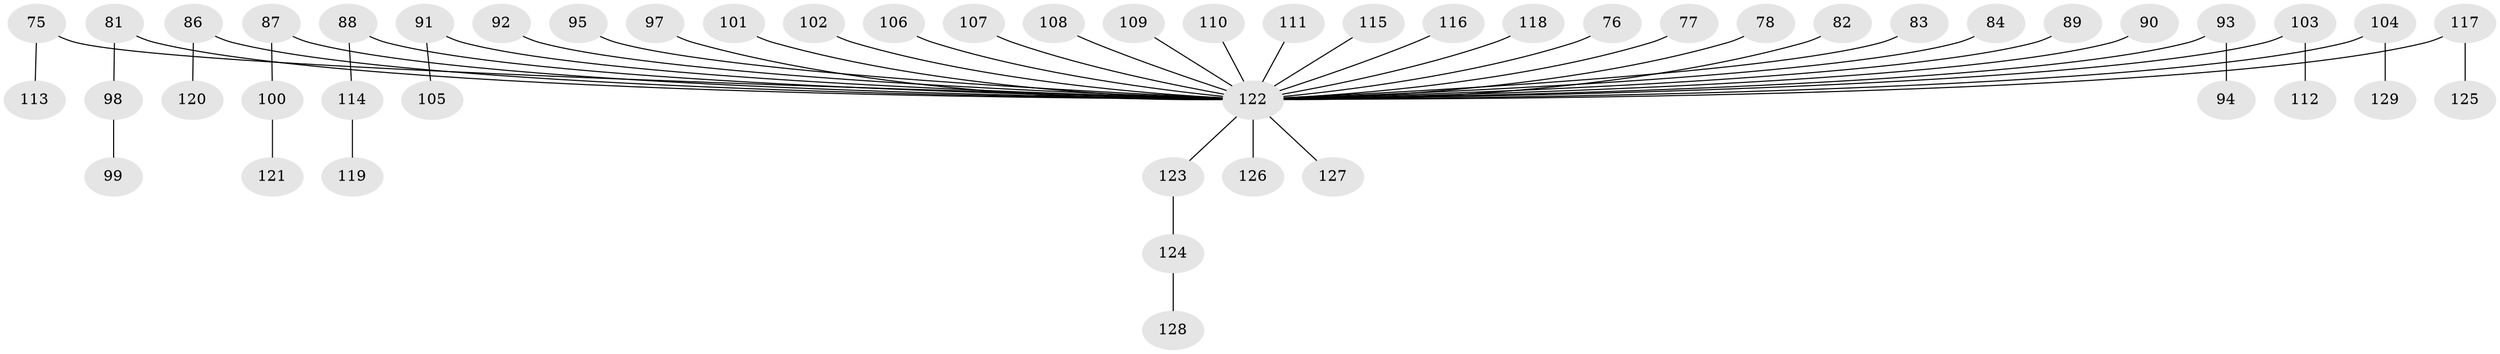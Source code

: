 // original degree distribution, {3: 0.15503875968992248, 7: 0.007751937984496124, 5: 0.031007751937984496, 4: 0.07751937984496124, 2: 0.2713178294573643, 1: 0.4573643410852713}
// Generated by graph-tools (version 1.1) at 2025/55/03/04/25 21:55:35]
// undirected, 51 vertices, 50 edges
graph export_dot {
graph [start="1"]
  node [color=gray90,style=filled];
  75;
  76;
  77;
  78;
  81 [super="+57"];
  82;
  83;
  84;
  86;
  87;
  88;
  89;
  90;
  91;
  92;
  93 [super="+64+80"];
  94;
  95;
  97;
  98;
  99;
  100;
  101;
  102;
  103;
  104;
  105;
  106;
  107;
  108;
  109;
  110;
  111;
  112;
  113;
  114;
  115;
  116;
  117;
  118;
  119;
  120;
  121;
  122 [super="+14+96+44+47+50+51+70+58+25+36+67+41+63+42+43+85+52+54+55+56+59+62+60+65+66+68+79+69+72+73+74"];
  123 [super="+40"];
  124;
  125;
  126;
  127;
  128;
  129;
  75 -- 113;
  75 -- 122;
  76 -- 122;
  77 -- 122;
  78 -- 122;
  81 -- 98;
  81 -- 122;
  82 -- 122;
  83 -- 122;
  84 -- 122;
  86 -- 120;
  86 -- 122;
  87 -- 100;
  87 -- 122;
  88 -- 114;
  88 -- 122;
  89 -- 122;
  90 -- 122;
  91 -- 105;
  91 -- 122;
  92 -- 122;
  93 -- 94;
  93 -- 122;
  95 -- 122;
  97 -- 122;
  98 -- 99;
  100 -- 121;
  101 -- 122;
  102 -- 122;
  103 -- 112;
  103 -- 122;
  104 -- 129;
  104 -- 122;
  106 -- 122;
  107 -- 122;
  108 -- 122;
  109 -- 122;
  110 -- 122;
  111 -- 122;
  114 -- 119;
  115 -- 122;
  116 -- 122;
  117 -- 125;
  117 -- 122;
  118 -- 122;
  122 -- 126;
  122 -- 123;
  122 -- 127;
  123 -- 124;
  124 -- 128;
}
